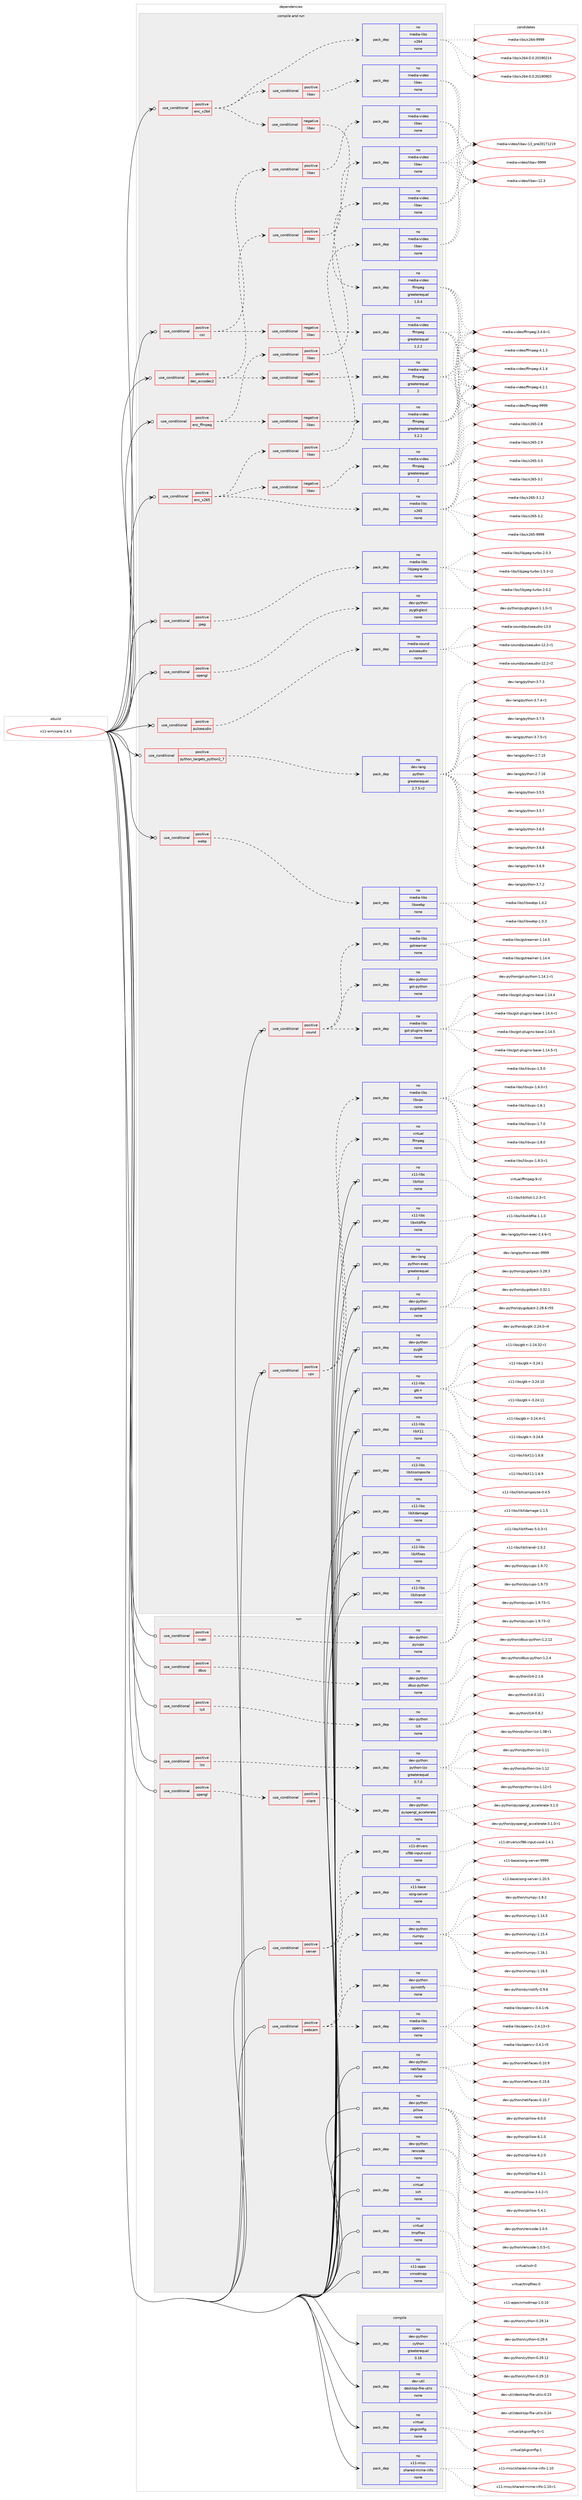 digraph prolog {

# *************
# Graph options
# *************

newrank=true;
concentrate=true;
compound=true;
graph [rankdir=LR,fontname=Helvetica,fontsize=10,ranksep=1.5];#, ranksep=2.5, nodesep=0.2];
edge  [arrowhead=vee];
node  [fontname=Helvetica,fontsize=10];

# **********
# The ebuild
# **********

subgraph cluster_leftcol {
color=gray;
rank=same;
label=<<i>ebuild</i>>;
id [label="x11-wm/xpra-2.4.3", color=red, width=4, href="../x11-wm/xpra-2.4.3.svg"];
}

# ****************
# The dependencies
# ****************

subgraph cluster_midcol {
color=gray;
label=<<i>dependencies</i>>;
subgraph cluster_compile {
fillcolor="#eeeeee";
style=filled;
label=<<i>compile</i>>;
subgraph pack690038 {
dependency927819 [label=<<TABLE BORDER="0" CELLBORDER="1" CELLSPACING="0" CELLPADDING="4" WIDTH="220"><TR><TD ROWSPAN="6" CELLPADDING="30">pack_dep</TD></TR><TR><TD WIDTH="110">no</TD></TR><TR><TD>dev-python</TD></TR><TR><TD>cython</TD></TR><TR><TD>greaterequal</TD></TR><TR><TD>0.16</TD></TR></TABLE>>, shape=none, color=blue];
}
id:e -> dependency927819:w [weight=20,style="solid",arrowhead="vee"];
subgraph pack690039 {
dependency927820 [label=<<TABLE BORDER="0" CELLBORDER="1" CELLSPACING="0" CELLPADDING="4" WIDTH="220"><TR><TD ROWSPAN="6" CELLPADDING="30">pack_dep</TD></TR><TR><TD WIDTH="110">no</TD></TR><TR><TD>dev-util</TD></TR><TR><TD>desktop-file-utils</TD></TR><TR><TD>none</TD></TR><TR><TD></TD></TR></TABLE>>, shape=none, color=blue];
}
id:e -> dependency927820:w [weight=20,style="solid",arrowhead="vee"];
subgraph pack690040 {
dependency927821 [label=<<TABLE BORDER="0" CELLBORDER="1" CELLSPACING="0" CELLPADDING="4" WIDTH="220"><TR><TD ROWSPAN="6" CELLPADDING="30">pack_dep</TD></TR><TR><TD WIDTH="110">no</TD></TR><TR><TD>virtual</TD></TR><TR><TD>pkgconfig</TD></TR><TR><TD>none</TD></TR><TR><TD></TD></TR></TABLE>>, shape=none, color=blue];
}
id:e -> dependency927821:w [weight=20,style="solid",arrowhead="vee"];
subgraph pack690041 {
dependency927822 [label=<<TABLE BORDER="0" CELLBORDER="1" CELLSPACING="0" CELLPADDING="4" WIDTH="220"><TR><TD ROWSPAN="6" CELLPADDING="30">pack_dep</TD></TR><TR><TD WIDTH="110">no</TD></TR><TR><TD>x11-misc</TD></TR><TR><TD>shared-mime-info</TD></TR><TR><TD>none</TD></TR><TR><TD></TD></TR></TABLE>>, shape=none, color=blue];
}
id:e -> dependency927822:w [weight=20,style="solid",arrowhead="vee"];
}
subgraph cluster_compileandrun {
fillcolor="#eeeeee";
style=filled;
label=<<i>compile and run</i>>;
subgraph cond220905 {
dependency927823 [label=<<TABLE BORDER="0" CELLBORDER="1" CELLSPACING="0" CELLPADDING="4"><TR><TD ROWSPAN="3" CELLPADDING="10">use_conditional</TD></TR><TR><TD>positive</TD></TR><TR><TD>csc</TD></TR></TABLE>>, shape=none, color=red];
subgraph cond220906 {
dependency927824 [label=<<TABLE BORDER="0" CELLBORDER="1" CELLSPACING="0" CELLPADDING="4"><TR><TD ROWSPAN="3" CELLPADDING="10">use_conditional</TD></TR><TR><TD>negative</TD></TR><TR><TD>libav</TD></TR></TABLE>>, shape=none, color=red];
subgraph pack690042 {
dependency927825 [label=<<TABLE BORDER="0" CELLBORDER="1" CELLSPACING="0" CELLPADDING="4" WIDTH="220"><TR><TD ROWSPAN="6" CELLPADDING="30">pack_dep</TD></TR><TR><TD WIDTH="110">no</TD></TR><TR><TD>media-video</TD></TR><TR><TD>ffmpeg</TD></TR><TR><TD>greaterequal</TD></TR><TR><TD>1.2.2</TD></TR></TABLE>>, shape=none, color=blue];
}
dependency927824:e -> dependency927825:w [weight=20,style="dashed",arrowhead="vee"];
}
dependency927823:e -> dependency927824:w [weight=20,style="dashed",arrowhead="vee"];
subgraph cond220907 {
dependency927826 [label=<<TABLE BORDER="0" CELLBORDER="1" CELLSPACING="0" CELLPADDING="4"><TR><TD ROWSPAN="3" CELLPADDING="10">use_conditional</TD></TR><TR><TD>positive</TD></TR><TR><TD>libav</TD></TR></TABLE>>, shape=none, color=red];
subgraph pack690043 {
dependency927827 [label=<<TABLE BORDER="0" CELLBORDER="1" CELLSPACING="0" CELLPADDING="4" WIDTH="220"><TR><TD ROWSPAN="6" CELLPADDING="30">pack_dep</TD></TR><TR><TD WIDTH="110">no</TD></TR><TR><TD>media-video</TD></TR><TR><TD>libav</TD></TR><TR><TD>none</TD></TR><TR><TD></TD></TR></TABLE>>, shape=none, color=blue];
}
dependency927826:e -> dependency927827:w [weight=20,style="dashed",arrowhead="vee"];
}
dependency927823:e -> dependency927826:w [weight=20,style="dashed",arrowhead="vee"];
}
id:e -> dependency927823:w [weight=20,style="solid",arrowhead="odotvee"];
subgraph cond220908 {
dependency927828 [label=<<TABLE BORDER="0" CELLBORDER="1" CELLSPACING="0" CELLPADDING="4"><TR><TD ROWSPAN="3" CELLPADDING="10">use_conditional</TD></TR><TR><TD>positive</TD></TR><TR><TD>dec_avcodec2</TD></TR></TABLE>>, shape=none, color=red];
subgraph cond220909 {
dependency927829 [label=<<TABLE BORDER="0" CELLBORDER="1" CELLSPACING="0" CELLPADDING="4"><TR><TD ROWSPAN="3" CELLPADDING="10">use_conditional</TD></TR><TR><TD>negative</TD></TR><TR><TD>libav</TD></TR></TABLE>>, shape=none, color=red];
subgraph pack690044 {
dependency927830 [label=<<TABLE BORDER="0" CELLBORDER="1" CELLSPACING="0" CELLPADDING="4" WIDTH="220"><TR><TD ROWSPAN="6" CELLPADDING="30">pack_dep</TD></TR><TR><TD WIDTH="110">no</TD></TR><TR><TD>media-video</TD></TR><TR><TD>ffmpeg</TD></TR><TR><TD>greaterequal</TD></TR><TR><TD>2</TD></TR></TABLE>>, shape=none, color=blue];
}
dependency927829:e -> dependency927830:w [weight=20,style="dashed",arrowhead="vee"];
}
dependency927828:e -> dependency927829:w [weight=20,style="dashed",arrowhead="vee"];
subgraph cond220910 {
dependency927831 [label=<<TABLE BORDER="0" CELLBORDER="1" CELLSPACING="0" CELLPADDING="4"><TR><TD ROWSPAN="3" CELLPADDING="10">use_conditional</TD></TR><TR><TD>positive</TD></TR><TR><TD>libav</TD></TR></TABLE>>, shape=none, color=red];
subgraph pack690045 {
dependency927832 [label=<<TABLE BORDER="0" CELLBORDER="1" CELLSPACING="0" CELLPADDING="4" WIDTH="220"><TR><TD ROWSPAN="6" CELLPADDING="30">pack_dep</TD></TR><TR><TD WIDTH="110">no</TD></TR><TR><TD>media-video</TD></TR><TR><TD>libav</TD></TR><TR><TD>none</TD></TR><TR><TD></TD></TR></TABLE>>, shape=none, color=blue];
}
dependency927831:e -> dependency927832:w [weight=20,style="dashed",arrowhead="vee"];
}
dependency927828:e -> dependency927831:w [weight=20,style="dashed",arrowhead="vee"];
}
id:e -> dependency927828:w [weight=20,style="solid",arrowhead="odotvee"];
subgraph cond220911 {
dependency927833 [label=<<TABLE BORDER="0" CELLBORDER="1" CELLSPACING="0" CELLPADDING="4"><TR><TD ROWSPAN="3" CELLPADDING="10">use_conditional</TD></TR><TR><TD>positive</TD></TR><TR><TD>enc_ffmpeg</TD></TR></TABLE>>, shape=none, color=red];
subgraph cond220912 {
dependency927834 [label=<<TABLE BORDER="0" CELLBORDER="1" CELLSPACING="0" CELLPADDING="4"><TR><TD ROWSPAN="3" CELLPADDING="10">use_conditional</TD></TR><TR><TD>negative</TD></TR><TR><TD>libav</TD></TR></TABLE>>, shape=none, color=red];
subgraph pack690046 {
dependency927835 [label=<<TABLE BORDER="0" CELLBORDER="1" CELLSPACING="0" CELLPADDING="4" WIDTH="220"><TR><TD ROWSPAN="6" CELLPADDING="30">pack_dep</TD></TR><TR><TD WIDTH="110">no</TD></TR><TR><TD>media-video</TD></TR><TR><TD>ffmpeg</TD></TR><TR><TD>greaterequal</TD></TR><TR><TD>3.2.2</TD></TR></TABLE>>, shape=none, color=blue];
}
dependency927834:e -> dependency927835:w [weight=20,style="dashed",arrowhead="vee"];
}
dependency927833:e -> dependency927834:w [weight=20,style="dashed",arrowhead="vee"];
subgraph cond220913 {
dependency927836 [label=<<TABLE BORDER="0" CELLBORDER="1" CELLSPACING="0" CELLPADDING="4"><TR><TD ROWSPAN="3" CELLPADDING="10">use_conditional</TD></TR><TR><TD>positive</TD></TR><TR><TD>libav</TD></TR></TABLE>>, shape=none, color=red];
subgraph pack690047 {
dependency927837 [label=<<TABLE BORDER="0" CELLBORDER="1" CELLSPACING="0" CELLPADDING="4" WIDTH="220"><TR><TD ROWSPAN="6" CELLPADDING="30">pack_dep</TD></TR><TR><TD WIDTH="110">no</TD></TR><TR><TD>media-video</TD></TR><TR><TD>libav</TD></TR><TR><TD>none</TD></TR><TR><TD></TD></TR></TABLE>>, shape=none, color=blue];
}
dependency927836:e -> dependency927837:w [weight=20,style="dashed",arrowhead="vee"];
}
dependency927833:e -> dependency927836:w [weight=20,style="dashed",arrowhead="vee"];
}
id:e -> dependency927833:w [weight=20,style="solid",arrowhead="odotvee"];
subgraph cond220914 {
dependency927838 [label=<<TABLE BORDER="0" CELLBORDER="1" CELLSPACING="0" CELLPADDING="4"><TR><TD ROWSPAN="3" CELLPADDING="10">use_conditional</TD></TR><TR><TD>positive</TD></TR><TR><TD>enc_x264</TD></TR></TABLE>>, shape=none, color=red];
subgraph pack690048 {
dependency927839 [label=<<TABLE BORDER="0" CELLBORDER="1" CELLSPACING="0" CELLPADDING="4" WIDTH="220"><TR><TD ROWSPAN="6" CELLPADDING="30">pack_dep</TD></TR><TR><TD WIDTH="110">no</TD></TR><TR><TD>media-libs</TD></TR><TR><TD>x264</TD></TR><TR><TD>none</TD></TR><TR><TD></TD></TR></TABLE>>, shape=none, color=blue];
}
dependency927838:e -> dependency927839:w [weight=20,style="dashed",arrowhead="vee"];
subgraph cond220915 {
dependency927840 [label=<<TABLE BORDER="0" CELLBORDER="1" CELLSPACING="0" CELLPADDING="4"><TR><TD ROWSPAN="3" CELLPADDING="10">use_conditional</TD></TR><TR><TD>negative</TD></TR><TR><TD>libav</TD></TR></TABLE>>, shape=none, color=red];
subgraph pack690049 {
dependency927841 [label=<<TABLE BORDER="0" CELLBORDER="1" CELLSPACING="0" CELLPADDING="4" WIDTH="220"><TR><TD ROWSPAN="6" CELLPADDING="30">pack_dep</TD></TR><TR><TD WIDTH="110">no</TD></TR><TR><TD>media-video</TD></TR><TR><TD>ffmpeg</TD></TR><TR><TD>greaterequal</TD></TR><TR><TD>1.0.4</TD></TR></TABLE>>, shape=none, color=blue];
}
dependency927840:e -> dependency927841:w [weight=20,style="dashed",arrowhead="vee"];
}
dependency927838:e -> dependency927840:w [weight=20,style="dashed",arrowhead="vee"];
subgraph cond220916 {
dependency927842 [label=<<TABLE BORDER="0" CELLBORDER="1" CELLSPACING="0" CELLPADDING="4"><TR><TD ROWSPAN="3" CELLPADDING="10">use_conditional</TD></TR><TR><TD>positive</TD></TR><TR><TD>libav</TD></TR></TABLE>>, shape=none, color=red];
subgraph pack690050 {
dependency927843 [label=<<TABLE BORDER="0" CELLBORDER="1" CELLSPACING="0" CELLPADDING="4" WIDTH="220"><TR><TD ROWSPAN="6" CELLPADDING="30">pack_dep</TD></TR><TR><TD WIDTH="110">no</TD></TR><TR><TD>media-video</TD></TR><TR><TD>libav</TD></TR><TR><TD>none</TD></TR><TR><TD></TD></TR></TABLE>>, shape=none, color=blue];
}
dependency927842:e -> dependency927843:w [weight=20,style="dashed",arrowhead="vee"];
}
dependency927838:e -> dependency927842:w [weight=20,style="dashed",arrowhead="vee"];
}
id:e -> dependency927838:w [weight=20,style="solid",arrowhead="odotvee"];
subgraph cond220917 {
dependency927844 [label=<<TABLE BORDER="0" CELLBORDER="1" CELLSPACING="0" CELLPADDING="4"><TR><TD ROWSPAN="3" CELLPADDING="10">use_conditional</TD></TR><TR><TD>positive</TD></TR><TR><TD>enc_x265</TD></TR></TABLE>>, shape=none, color=red];
subgraph pack690051 {
dependency927845 [label=<<TABLE BORDER="0" CELLBORDER="1" CELLSPACING="0" CELLPADDING="4" WIDTH="220"><TR><TD ROWSPAN="6" CELLPADDING="30">pack_dep</TD></TR><TR><TD WIDTH="110">no</TD></TR><TR><TD>media-libs</TD></TR><TR><TD>x265</TD></TR><TR><TD>none</TD></TR><TR><TD></TD></TR></TABLE>>, shape=none, color=blue];
}
dependency927844:e -> dependency927845:w [weight=20,style="dashed",arrowhead="vee"];
subgraph cond220918 {
dependency927846 [label=<<TABLE BORDER="0" CELLBORDER="1" CELLSPACING="0" CELLPADDING="4"><TR><TD ROWSPAN="3" CELLPADDING="10">use_conditional</TD></TR><TR><TD>negative</TD></TR><TR><TD>libav</TD></TR></TABLE>>, shape=none, color=red];
subgraph pack690052 {
dependency927847 [label=<<TABLE BORDER="0" CELLBORDER="1" CELLSPACING="0" CELLPADDING="4" WIDTH="220"><TR><TD ROWSPAN="6" CELLPADDING="30">pack_dep</TD></TR><TR><TD WIDTH="110">no</TD></TR><TR><TD>media-video</TD></TR><TR><TD>ffmpeg</TD></TR><TR><TD>greaterequal</TD></TR><TR><TD>2</TD></TR></TABLE>>, shape=none, color=blue];
}
dependency927846:e -> dependency927847:w [weight=20,style="dashed",arrowhead="vee"];
}
dependency927844:e -> dependency927846:w [weight=20,style="dashed",arrowhead="vee"];
subgraph cond220919 {
dependency927848 [label=<<TABLE BORDER="0" CELLBORDER="1" CELLSPACING="0" CELLPADDING="4"><TR><TD ROWSPAN="3" CELLPADDING="10">use_conditional</TD></TR><TR><TD>positive</TD></TR><TR><TD>libav</TD></TR></TABLE>>, shape=none, color=red];
subgraph pack690053 {
dependency927849 [label=<<TABLE BORDER="0" CELLBORDER="1" CELLSPACING="0" CELLPADDING="4" WIDTH="220"><TR><TD ROWSPAN="6" CELLPADDING="30">pack_dep</TD></TR><TR><TD WIDTH="110">no</TD></TR><TR><TD>media-video</TD></TR><TR><TD>libav</TD></TR><TR><TD>none</TD></TR><TR><TD></TD></TR></TABLE>>, shape=none, color=blue];
}
dependency927848:e -> dependency927849:w [weight=20,style="dashed",arrowhead="vee"];
}
dependency927844:e -> dependency927848:w [weight=20,style="dashed",arrowhead="vee"];
}
id:e -> dependency927844:w [weight=20,style="solid",arrowhead="odotvee"];
subgraph cond220920 {
dependency927850 [label=<<TABLE BORDER="0" CELLBORDER="1" CELLSPACING="0" CELLPADDING="4"><TR><TD ROWSPAN="3" CELLPADDING="10">use_conditional</TD></TR><TR><TD>positive</TD></TR><TR><TD>jpeg</TD></TR></TABLE>>, shape=none, color=red];
subgraph pack690054 {
dependency927851 [label=<<TABLE BORDER="0" CELLBORDER="1" CELLSPACING="0" CELLPADDING="4" WIDTH="220"><TR><TD ROWSPAN="6" CELLPADDING="30">pack_dep</TD></TR><TR><TD WIDTH="110">no</TD></TR><TR><TD>media-libs</TD></TR><TR><TD>libjpeg-turbo</TD></TR><TR><TD>none</TD></TR><TR><TD></TD></TR></TABLE>>, shape=none, color=blue];
}
dependency927850:e -> dependency927851:w [weight=20,style="dashed",arrowhead="vee"];
}
id:e -> dependency927850:w [weight=20,style="solid",arrowhead="odotvee"];
subgraph cond220921 {
dependency927852 [label=<<TABLE BORDER="0" CELLBORDER="1" CELLSPACING="0" CELLPADDING="4"><TR><TD ROWSPAN="3" CELLPADDING="10">use_conditional</TD></TR><TR><TD>positive</TD></TR><TR><TD>opengl</TD></TR></TABLE>>, shape=none, color=red];
subgraph pack690055 {
dependency927853 [label=<<TABLE BORDER="0" CELLBORDER="1" CELLSPACING="0" CELLPADDING="4" WIDTH="220"><TR><TD ROWSPAN="6" CELLPADDING="30">pack_dep</TD></TR><TR><TD WIDTH="110">no</TD></TR><TR><TD>dev-python</TD></TR><TR><TD>pygtkglext</TD></TR><TR><TD>none</TD></TR><TR><TD></TD></TR></TABLE>>, shape=none, color=blue];
}
dependency927852:e -> dependency927853:w [weight=20,style="dashed",arrowhead="vee"];
}
id:e -> dependency927852:w [weight=20,style="solid",arrowhead="odotvee"];
subgraph cond220922 {
dependency927854 [label=<<TABLE BORDER="0" CELLBORDER="1" CELLSPACING="0" CELLPADDING="4"><TR><TD ROWSPAN="3" CELLPADDING="10">use_conditional</TD></TR><TR><TD>positive</TD></TR><TR><TD>pulseaudio</TD></TR></TABLE>>, shape=none, color=red];
subgraph pack690056 {
dependency927855 [label=<<TABLE BORDER="0" CELLBORDER="1" CELLSPACING="0" CELLPADDING="4" WIDTH="220"><TR><TD ROWSPAN="6" CELLPADDING="30">pack_dep</TD></TR><TR><TD WIDTH="110">no</TD></TR><TR><TD>media-sound</TD></TR><TR><TD>pulseaudio</TD></TR><TR><TD>none</TD></TR><TR><TD></TD></TR></TABLE>>, shape=none, color=blue];
}
dependency927854:e -> dependency927855:w [weight=20,style="dashed",arrowhead="vee"];
}
id:e -> dependency927854:w [weight=20,style="solid",arrowhead="odotvee"];
subgraph cond220923 {
dependency927856 [label=<<TABLE BORDER="0" CELLBORDER="1" CELLSPACING="0" CELLPADDING="4"><TR><TD ROWSPAN="3" CELLPADDING="10">use_conditional</TD></TR><TR><TD>positive</TD></TR><TR><TD>python_targets_python2_7</TD></TR></TABLE>>, shape=none, color=red];
subgraph pack690057 {
dependency927857 [label=<<TABLE BORDER="0" CELLBORDER="1" CELLSPACING="0" CELLPADDING="4" WIDTH="220"><TR><TD ROWSPAN="6" CELLPADDING="30">pack_dep</TD></TR><TR><TD WIDTH="110">no</TD></TR><TR><TD>dev-lang</TD></TR><TR><TD>python</TD></TR><TR><TD>greaterequal</TD></TR><TR><TD>2.7.5-r2</TD></TR></TABLE>>, shape=none, color=blue];
}
dependency927856:e -> dependency927857:w [weight=20,style="dashed",arrowhead="vee"];
}
id:e -> dependency927856:w [weight=20,style="solid",arrowhead="odotvee"];
subgraph cond220924 {
dependency927858 [label=<<TABLE BORDER="0" CELLBORDER="1" CELLSPACING="0" CELLPADDING="4"><TR><TD ROWSPAN="3" CELLPADDING="10">use_conditional</TD></TR><TR><TD>positive</TD></TR><TR><TD>sound</TD></TR></TABLE>>, shape=none, color=red];
subgraph pack690058 {
dependency927859 [label=<<TABLE BORDER="0" CELLBORDER="1" CELLSPACING="0" CELLPADDING="4" WIDTH="220"><TR><TD ROWSPAN="6" CELLPADDING="30">pack_dep</TD></TR><TR><TD WIDTH="110">no</TD></TR><TR><TD>media-libs</TD></TR><TR><TD>gstreamer</TD></TR><TR><TD>none</TD></TR><TR><TD></TD></TR></TABLE>>, shape=none, color=blue];
}
dependency927858:e -> dependency927859:w [weight=20,style="dashed",arrowhead="vee"];
subgraph pack690059 {
dependency927860 [label=<<TABLE BORDER="0" CELLBORDER="1" CELLSPACING="0" CELLPADDING="4" WIDTH="220"><TR><TD ROWSPAN="6" CELLPADDING="30">pack_dep</TD></TR><TR><TD WIDTH="110">no</TD></TR><TR><TD>media-libs</TD></TR><TR><TD>gst-plugins-base</TD></TR><TR><TD>none</TD></TR><TR><TD></TD></TR></TABLE>>, shape=none, color=blue];
}
dependency927858:e -> dependency927860:w [weight=20,style="dashed",arrowhead="vee"];
subgraph pack690060 {
dependency927861 [label=<<TABLE BORDER="0" CELLBORDER="1" CELLSPACING="0" CELLPADDING="4" WIDTH="220"><TR><TD ROWSPAN="6" CELLPADDING="30">pack_dep</TD></TR><TR><TD WIDTH="110">no</TD></TR><TR><TD>dev-python</TD></TR><TR><TD>gst-python</TD></TR><TR><TD>none</TD></TR><TR><TD></TD></TR></TABLE>>, shape=none, color=blue];
}
dependency927858:e -> dependency927861:w [weight=20,style="dashed",arrowhead="vee"];
}
id:e -> dependency927858:w [weight=20,style="solid",arrowhead="odotvee"];
subgraph cond220925 {
dependency927862 [label=<<TABLE BORDER="0" CELLBORDER="1" CELLSPACING="0" CELLPADDING="4"><TR><TD ROWSPAN="3" CELLPADDING="10">use_conditional</TD></TR><TR><TD>positive</TD></TR><TR><TD>vpx</TD></TR></TABLE>>, shape=none, color=red];
subgraph pack690061 {
dependency927863 [label=<<TABLE BORDER="0" CELLBORDER="1" CELLSPACING="0" CELLPADDING="4" WIDTH="220"><TR><TD ROWSPAN="6" CELLPADDING="30">pack_dep</TD></TR><TR><TD WIDTH="110">no</TD></TR><TR><TD>media-libs</TD></TR><TR><TD>libvpx</TD></TR><TR><TD>none</TD></TR><TR><TD></TD></TR></TABLE>>, shape=none, color=blue];
}
dependency927862:e -> dependency927863:w [weight=20,style="dashed",arrowhead="vee"];
subgraph pack690062 {
dependency927864 [label=<<TABLE BORDER="0" CELLBORDER="1" CELLSPACING="0" CELLPADDING="4" WIDTH="220"><TR><TD ROWSPAN="6" CELLPADDING="30">pack_dep</TD></TR><TR><TD WIDTH="110">no</TD></TR><TR><TD>virtual</TD></TR><TR><TD>ffmpeg</TD></TR><TR><TD>none</TD></TR><TR><TD></TD></TR></TABLE>>, shape=none, color=blue];
}
dependency927862:e -> dependency927864:w [weight=20,style="dashed",arrowhead="vee"];
}
id:e -> dependency927862:w [weight=20,style="solid",arrowhead="odotvee"];
subgraph cond220926 {
dependency927865 [label=<<TABLE BORDER="0" CELLBORDER="1" CELLSPACING="0" CELLPADDING="4"><TR><TD ROWSPAN="3" CELLPADDING="10">use_conditional</TD></TR><TR><TD>positive</TD></TR><TR><TD>webp</TD></TR></TABLE>>, shape=none, color=red];
subgraph pack690063 {
dependency927866 [label=<<TABLE BORDER="0" CELLBORDER="1" CELLSPACING="0" CELLPADDING="4" WIDTH="220"><TR><TD ROWSPAN="6" CELLPADDING="30">pack_dep</TD></TR><TR><TD WIDTH="110">no</TD></TR><TR><TD>media-libs</TD></TR><TR><TD>libwebp</TD></TR><TR><TD>none</TD></TR><TR><TD></TD></TR></TABLE>>, shape=none, color=blue];
}
dependency927865:e -> dependency927866:w [weight=20,style="dashed",arrowhead="vee"];
}
id:e -> dependency927865:w [weight=20,style="solid",arrowhead="odotvee"];
subgraph pack690064 {
dependency927867 [label=<<TABLE BORDER="0" CELLBORDER="1" CELLSPACING="0" CELLPADDING="4" WIDTH="220"><TR><TD ROWSPAN="6" CELLPADDING="30">pack_dep</TD></TR><TR><TD WIDTH="110">no</TD></TR><TR><TD>dev-lang</TD></TR><TR><TD>python-exec</TD></TR><TR><TD>greaterequal</TD></TR><TR><TD>2</TD></TR></TABLE>>, shape=none, color=blue];
}
id:e -> dependency927867:w [weight=20,style="solid",arrowhead="odotvee"];
subgraph pack690065 {
dependency927868 [label=<<TABLE BORDER="0" CELLBORDER="1" CELLSPACING="0" CELLPADDING="4" WIDTH="220"><TR><TD ROWSPAN="6" CELLPADDING="30">pack_dep</TD></TR><TR><TD WIDTH="110">no</TD></TR><TR><TD>dev-python</TD></TR><TR><TD>pygobject</TD></TR><TR><TD>none</TD></TR><TR><TD></TD></TR></TABLE>>, shape=none, color=blue];
}
id:e -> dependency927868:w [weight=20,style="solid",arrowhead="odotvee"];
subgraph pack690066 {
dependency927869 [label=<<TABLE BORDER="0" CELLBORDER="1" CELLSPACING="0" CELLPADDING="4" WIDTH="220"><TR><TD ROWSPAN="6" CELLPADDING="30">pack_dep</TD></TR><TR><TD WIDTH="110">no</TD></TR><TR><TD>dev-python</TD></TR><TR><TD>pygtk</TD></TR><TR><TD>none</TD></TR><TR><TD></TD></TR></TABLE>>, shape=none, color=blue];
}
id:e -> dependency927869:w [weight=20,style="solid",arrowhead="odotvee"];
subgraph pack690067 {
dependency927870 [label=<<TABLE BORDER="0" CELLBORDER="1" CELLSPACING="0" CELLPADDING="4" WIDTH="220"><TR><TD ROWSPAN="6" CELLPADDING="30">pack_dep</TD></TR><TR><TD WIDTH="110">no</TD></TR><TR><TD>x11-libs</TD></TR><TR><TD>gtk+</TD></TR><TR><TD>none</TD></TR><TR><TD></TD></TR></TABLE>>, shape=none, color=blue];
}
id:e -> dependency927870:w [weight=20,style="solid",arrowhead="odotvee"];
subgraph pack690068 {
dependency927871 [label=<<TABLE BORDER="0" CELLBORDER="1" CELLSPACING="0" CELLPADDING="4" WIDTH="220"><TR><TD ROWSPAN="6" CELLPADDING="30">pack_dep</TD></TR><TR><TD WIDTH="110">no</TD></TR><TR><TD>x11-libs</TD></TR><TR><TD>libX11</TD></TR><TR><TD>none</TD></TR><TR><TD></TD></TR></TABLE>>, shape=none, color=blue];
}
id:e -> dependency927871:w [weight=20,style="solid",arrowhead="odotvee"];
subgraph pack690069 {
dependency927872 [label=<<TABLE BORDER="0" CELLBORDER="1" CELLSPACING="0" CELLPADDING="4" WIDTH="220"><TR><TD ROWSPAN="6" CELLPADDING="30">pack_dep</TD></TR><TR><TD WIDTH="110">no</TD></TR><TR><TD>x11-libs</TD></TR><TR><TD>libXcomposite</TD></TR><TR><TD>none</TD></TR><TR><TD></TD></TR></TABLE>>, shape=none, color=blue];
}
id:e -> dependency927872:w [weight=20,style="solid",arrowhead="odotvee"];
subgraph pack690070 {
dependency927873 [label=<<TABLE BORDER="0" CELLBORDER="1" CELLSPACING="0" CELLPADDING="4" WIDTH="220"><TR><TD ROWSPAN="6" CELLPADDING="30">pack_dep</TD></TR><TR><TD WIDTH="110">no</TD></TR><TR><TD>x11-libs</TD></TR><TR><TD>libXdamage</TD></TR><TR><TD>none</TD></TR><TR><TD></TD></TR></TABLE>>, shape=none, color=blue];
}
id:e -> dependency927873:w [weight=20,style="solid",arrowhead="odotvee"];
subgraph pack690071 {
dependency927874 [label=<<TABLE BORDER="0" CELLBORDER="1" CELLSPACING="0" CELLPADDING="4" WIDTH="220"><TR><TD ROWSPAN="6" CELLPADDING="30">pack_dep</TD></TR><TR><TD WIDTH="110">no</TD></TR><TR><TD>x11-libs</TD></TR><TR><TD>libXfixes</TD></TR><TR><TD>none</TD></TR><TR><TD></TD></TR></TABLE>>, shape=none, color=blue];
}
id:e -> dependency927874:w [weight=20,style="solid",arrowhead="odotvee"];
subgraph pack690072 {
dependency927875 [label=<<TABLE BORDER="0" CELLBORDER="1" CELLSPACING="0" CELLPADDING="4" WIDTH="220"><TR><TD ROWSPAN="6" CELLPADDING="30">pack_dep</TD></TR><TR><TD WIDTH="110">no</TD></TR><TR><TD>x11-libs</TD></TR><TR><TD>libXrandr</TD></TR><TR><TD>none</TD></TR><TR><TD></TD></TR></TABLE>>, shape=none, color=blue];
}
id:e -> dependency927875:w [weight=20,style="solid",arrowhead="odotvee"];
subgraph pack690073 {
dependency927876 [label=<<TABLE BORDER="0" CELLBORDER="1" CELLSPACING="0" CELLPADDING="4" WIDTH="220"><TR><TD ROWSPAN="6" CELLPADDING="30">pack_dep</TD></TR><TR><TD WIDTH="110">no</TD></TR><TR><TD>x11-libs</TD></TR><TR><TD>libXtst</TD></TR><TR><TD>none</TD></TR><TR><TD></TD></TR></TABLE>>, shape=none, color=blue];
}
id:e -> dependency927876:w [weight=20,style="solid",arrowhead="odotvee"];
subgraph pack690074 {
dependency927877 [label=<<TABLE BORDER="0" CELLBORDER="1" CELLSPACING="0" CELLPADDING="4" WIDTH="220"><TR><TD ROWSPAN="6" CELLPADDING="30">pack_dep</TD></TR><TR><TD WIDTH="110">no</TD></TR><TR><TD>x11-libs</TD></TR><TR><TD>libxkbfile</TD></TR><TR><TD>none</TD></TR><TR><TD></TD></TR></TABLE>>, shape=none, color=blue];
}
id:e -> dependency927877:w [weight=20,style="solid",arrowhead="odotvee"];
}
subgraph cluster_run {
fillcolor="#eeeeee";
style=filled;
label=<<i>run</i>>;
subgraph cond220927 {
dependency927878 [label=<<TABLE BORDER="0" CELLBORDER="1" CELLSPACING="0" CELLPADDING="4"><TR><TD ROWSPAN="3" CELLPADDING="10">use_conditional</TD></TR><TR><TD>positive</TD></TR><TR><TD>cups</TD></TR></TABLE>>, shape=none, color=red];
subgraph pack690075 {
dependency927879 [label=<<TABLE BORDER="0" CELLBORDER="1" CELLSPACING="0" CELLPADDING="4" WIDTH="220"><TR><TD ROWSPAN="6" CELLPADDING="30">pack_dep</TD></TR><TR><TD WIDTH="110">no</TD></TR><TR><TD>dev-python</TD></TR><TR><TD>pycups</TD></TR><TR><TD>none</TD></TR><TR><TD></TD></TR></TABLE>>, shape=none, color=blue];
}
dependency927878:e -> dependency927879:w [weight=20,style="dashed",arrowhead="vee"];
}
id:e -> dependency927878:w [weight=20,style="solid",arrowhead="odot"];
subgraph cond220928 {
dependency927880 [label=<<TABLE BORDER="0" CELLBORDER="1" CELLSPACING="0" CELLPADDING="4"><TR><TD ROWSPAN="3" CELLPADDING="10">use_conditional</TD></TR><TR><TD>positive</TD></TR><TR><TD>dbus</TD></TR></TABLE>>, shape=none, color=red];
subgraph pack690076 {
dependency927881 [label=<<TABLE BORDER="0" CELLBORDER="1" CELLSPACING="0" CELLPADDING="4" WIDTH="220"><TR><TD ROWSPAN="6" CELLPADDING="30">pack_dep</TD></TR><TR><TD WIDTH="110">no</TD></TR><TR><TD>dev-python</TD></TR><TR><TD>dbus-python</TD></TR><TR><TD>none</TD></TR><TR><TD></TD></TR></TABLE>>, shape=none, color=blue];
}
dependency927880:e -> dependency927881:w [weight=20,style="dashed",arrowhead="vee"];
}
id:e -> dependency927880:w [weight=20,style="solid",arrowhead="odot"];
subgraph cond220929 {
dependency927882 [label=<<TABLE BORDER="0" CELLBORDER="1" CELLSPACING="0" CELLPADDING="4"><TR><TD ROWSPAN="3" CELLPADDING="10">use_conditional</TD></TR><TR><TD>positive</TD></TR><TR><TD>lz4</TD></TR></TABLE>>, shape=none, color=red];
subgraph pack690077 {
dependency927883 [label=<<TABLE BORDER="0" CELLBORDER="1" CELLSPACING="0" CELLPADDING="4" WIDTH="220"><TR><TD ROWSPAN="6" CELLPADDING="30">pack_dep</TD></TR><TR><TD WIDTH="110">no</TD></TR><TR><TD>dev-python</TD></TR><TR><TD>lz4</TD></TR><TR><TD>none</TD></TR><TR><TD></TD></TR></TABLE>>, shape=none, color=blue];
}
dependency927882:e -> dependency927883:w [weight=20,style="dashed",arrowhead="vee"];
}
id:e -> dependency927882:w [weight=20,style="solid",arrowhead="odot"];
subgraph cond220930 {
dependency927884 [label=<<TABLE BORDER="0" CELLBORDER="1" CELLSPACING="0" CELLPADDING="4"><TR><TD ROWSPAN="3" CELLPADDING="10">use_conditional</TD></TR><TR><TD>positive</TD></TR><TR><TD>lzo</TD></TR></TABLE>>, shape=none, color=red];
subgraph pack690078 {
dependency927885 [label=<<TABLE BORDER="0" CELLBORDER="1" CELLSPACING="0" CELLPADDING="4" WIDTH="220"><TR><TD ROWSPAN="6" CELLPADDING="30">pack_dep</TD></TR><TR><TD WIDTH="110">no</TD></TR><TR><TD>dev-python</TD></TR><TR><TD>python-lzo</TD></TR><TR><TD>greaterequal</TD></TR><TR><TD>0.7.0</TD></TR></TABLE>>, shape=none, color=blue];
}
dependency927884:e -> dependency927885:w [weight=20,style="dashed",arrowhead="vee"];
}
id:e -> dependency927884:w [weight=20,style="solid",arrowhead="odot"];
subgraph cond220931 {
dependency927886 [label=<<TABLE BORDER="0" CELLBORDER="1" CELLSPACING="0" CELLPADDING="4"><TR><TD ROWSPAN="3" CELLPADDING="10">use_conditional</TD></TR><TR><TD>positive</TD></TR><TR><TD>opengl</TD></TR></TABLE>>, shape=none, color=red];
subgraph cond220932 {
dependency927887 [label=<<TABLE BORDER="0" CELLBORDER="1" CELLSPACING="0" CELLPADDING="4"><TR><TD ROWSPAN="3" CELLPADDING="10">use_conditional</TD></TR><TR><TD>positive</TD></TR><TR><TD>client</TD></TR></TABLE>>, shape=none, color=red];
subgraph pack690079 {
dependency927888 [label=<<TABLE BORDER="0" CELLBORDER="1" CELLSPACING="0" CELLPADDING="4" WIDTH="220"><TR><TD ROWSPAN="6" CELLPADDING="30">pack_dep</TD></TR><TR><TD WIDTH="110">no</TD></TR><TR><TD>dev-python</TD></TR><TR><TD>pyopengl_accelerate</TD></TR><TR><TD>none</TD></TR><TR><TD></TD></TR></TABLE>>, shape=none, color=blue];
}
dependency927887:e -> dependency927888:w [weight=20,style="dashed",arrowhead="vee"];
}
dependency927886:e -> dependency927887:w [weight=20,style="dashed",arrowhead="vee"];
}
id:e -> dependency927886:w [weight=20,style="solid",arrowhead="odot"];
subgraph cond220933 {
dependency927889 [label=<<TABLE BORDER="0" CELLBORDER="1" CELLSPACING="0" CELLPADDING="4"><TR><TD ROWSPAN="3" CELLPADDING="10">use_conditional</TD></TR><TR><TD>positive</TD></TR><TR><TD>server</TD></TR></TABLE>>, shape=none, color=red];
subgraph pack690080 {
dependency927890 [label=<<TABLE BORDER="0" CELLBORDER="1" CELLSPACING="0" CELLPADDING="4" WIDTH="220"><TR><TD ROWSPAN="6" CELLPADDING="30">pack_dep</TD></TR><TR><TD WIDTH="110">no</TD></TR><TR><TD>x11-base</TD></TR><TR><TD>xorg-server</TD></TR><TR><TD>none</TD></TR><TR><TD></TD></TR></TABLE>>, shape=none, color=blue];
}
dependency927889:e -> dependency927890:w [weight=20,style="dashed",arrowhead="vee"];
subgraph pack690081 {
dependency927891 [label=<<TABLE BORDER="0" CELLBORDER="1" CELLSPACING="0" CELLPADDING="4" WIDTH="220"><TR><TD ROWSPAN="6" CELLPADDING="30">pack_dep</TD></TR><TR><TD WIDTH="110">no</TD></TR><TR><TD>x11-drivers</TD></TR><TR><TD>xf86-input-void</TD></TR><TR><TD>none</TD></TR><TR><TD></TD></TR></TABLE>>, shape=none, color=blue];
}
dependency927889:e -> dependency927891:w [weight=20,style="dashed",arrowhead="vee"];
}
id:e -> dependency927889:w [weight=20,style="solid",arrowhead="odot"];
subgraph cond220934 {
dependency927892 [label=<<TABLE BORDER="0" CELLBORDER="1" CELLSPACING="0" CELLPADDING="4"><TR><TD ROWSPAN="3" CELLPADDING="10">use_conditional</TD></TR><TR><TD>positive</TD></TR><TR><TD>webcam</TD></TR></TABLE>>, shape=none, color=red];
subgraph pack690082 {
dependency927893 [label=<<TABLE BORDER="0" CELLBORDER="1" CELLSPACING="0" CELLPADDING="4" WIDTH="220"><TR><TD ROWSPAN="6" CELLPADDING="30">pack_dep</TD></TR><TR><TD WIDTH="110">no</TD></TR><TR><TD>dev-python</TD></TR><TR><TD>numpy</TD></TR><TR><TD>none</TD></TR><TR><TD></TD></TR></TABLE>>, shape=none, color=blue];
}
dependency927892:e -> dependency927893:w [weight=20,style="dashed",arrowhead="vee"];
subgraph pack690083 {
dependency927894 [label=<<TABLE BORDER="0" CELLBORDER="1" CELLSPACING="0" CELLPADDING="4" WIDTH="220"><TR><TD ROWSPAN="6" CELLPADDING="30">pack_dep</TD></TR><TR><TD WIDTH="110">no</TD></TR><TR><TD>media-libs</TD></TR><TR><TD>opencv</TD></TR><TR><TD>none</TD></TR><TR><TD></TD></TR></TABLE>>, shape=none, color=blue];
}
dependency927892:e -> dependency927894:w [weight=20,style="dashed",arrowhead="vee"];
subgraph pack690084 {
dependency927895 [label=<<TABLE BORDER="0" CELLBORDER="1" CELLSPACING="0" CELLPADDING="4" WIDTH="220"><TR><TD ROWSPAN="6" CELLPADDING="30">pack_dep</TD></TR><TR><TD WIDTH="110">no</TD></TR><TR><TD>dev-python</TD></TR><TR><TD>pyinotify</TD></TR><TR><TD>none</TD></TR><TR><TD></TD></TR></TABLE>>, shape=none, color=blue];
}
dependency927892:e -> dependency927895:w [weight=20,style="dashed",arrowhead="vee"];
}
id:e -> dependency927892:w [weight=20,style="solid",arrowhead="odot"];
subgraph pack690085 {
dependency927896 [label=<<TABLE BORDER="0" CELLBORDER="1" CELLSPACING="0" CELLPADDING="4" WIDTH="220"><TR><TD ROWSPAN="6" CELLPADDING="30">pack_dep</TD></TR><TR><TD WIDTH="110">no</TD></TR><TR><TD>dev-python</TD></TR><TR><TD>netifaces</TD></TR><TR><TD>none</TD></TR><TR><TD></TD></TR></TABLE>>, shape=none, color=blue];
}
id:e -> dependency927896:w [weight=20,style="solid",arrowhead="odot"];
subgraph pack690086 {
dependency927897 [label=<<TABLE BORDER="0" CELLBORDER="1" CELLSPACING="0" CELLPADDING="4" WIDTH="220"><TR><TD ROWSPAN="6" CELLPADDING="30">pack_dep</TD></TR><TR><TD WIDTH="110">no</TD></TR><TR><TD>dev-python</TD></TR><TR><TD>pillow</TD></TR><TR><TD>none</TD></TR><TR><TD></TD></TR></TABLE>>, shape=none, color=blue];
}
id:e -> dependency927897:w [weight=20,style="solid",arrowhead="odot"];
subgraph pack690087 {
dependency927898 [label=<<TABLE BORDER="0" CELLBORDER="1" CELLSPACING="0" CELLPADDING="4" WIDTH="220"><TR><TD ROWSPAN="6" CELLPADDING="30">pack_dep</TD></TR><TR><TD WIDTH="110">no</TD></TR><TR><TD>dev-python</TD></TR><TR><TD>rencode</TD></TR><TR><TD>none</TD></TR><TR><TD></TD></TR></TABLE>>, shape=none, color=blue];
}
id:e -> dependency927898:w [weight=20,style="solid",arrowhead="odot"];
subgraph pack690088 {
dependency927899 [label=<<TABLE BORDER="0" CELLBORDER="1" CELLSPACING="0" CELLPADDING="4" WIDTH="220"><TR><TD ROWSPAN="6" CELLPADDING="30">pack_dep</TD></TR><TR><TD WIDTH="110">no</TD></TR><TR><TD>virtual</TD></TR><TR><TD>ssh</TD></TR><TR><TD>none</TD></TR><TR><TD></TD></TR></TABLE>>, shape=none, color=blue];
}
id:e -> dependency927899:w [weight=20,style="solid",arrowhead="odot"];
subgraph pack690089 {
dependency927900 [label=<<TABLE BORDER="0" CELLBORDER="1" CELLSPACING="0" CELLPADDING="4" WIDTH="220"><TR><TD ROWSPAN="6" CELLPADDING="30">pack_dep</TD></TR><TR><TD WIDTH="110">no</TD></TR><TR><TD>virtual</TD></TR><TR><TD>tmpfiles</TD></TR><TR><TD>none</TD></TR><TR><TD></TD></TR></TABLE>>, shape=none, color=blue];
}
id:e -> dependency927900:w [weight=20,style="solid",arrowhead="odot"];
subgraph pack690090 {
dependency927901 [label=<<TABLE BORDER="0" CELLBORDER="1" CELLSPACING="0" CELLPADDING="4" WIDTH="220"><TR><TD ROWSPAN="6" CELLPADDING="30">pack_dep</TD></TR><TR><TD WIDTH="110">no</TD></TR><TR><TD>x11-apps</TD></TR><TR><TD>xmodmap</TD></TR><TR><TD>none</TD></TR><TR><TD></TD></TR></TABLE>>, shape=none, color=blue];
}
id:e -> dependency927901:w [weight=20,style="solid",arrowhead="odot"];
}
}

# **************
# The candidates
# **************

subgraph cluster_choices {
rank=same;
color=gray;
label=<<i>candidates</i>>;

subgraph choice690038 {
color=black;
nodesep=1;
choice1001011184511212111610411111047991211161041111104548465057464950 [label="dev-python/cython-0.29.12", color=red, width=4,href="../dev-python/cython-0.29.12.svg"];
choice1001011184511212111610411111047991211161041111104548465057464951 [label="dev-python/cython-0.29.13", color=red, width=4,href="../dev-python/cython-0.29.13.svg"];
choice1001011184511212111610411111047991211161041111104548465057464952 [label="dev-python/cython-0.29.14", color=red, width=4,href="../dev-python/cython-0.29.14.svg"];
choice10010111845112121116104111110479912111610411111045484650574652 [label="dev-python/cython-0.29.4", color=red, width=4,href="../dev-python/cython-0.29.4.svg"];
dependency927819:e -> choice1001011184511212111610411111047991211161041111104548465057464950:w [style=dotted,weight="100"];
dependency927819:e -> choice1001011184511212111610411111047991211161041111104548465057464951:w [style=dotted,weight="100"];
dependency927819:e -> choice1001011184511212111610411111047991211161041111104548465057464952:w [style=dotted,weight="100"];
dependency927819:e -> choice10010111845112121116104111110479912111610411111045484650574652:w [style=dotted,weight="100"];
}
subgraph choice690039 {
color=black;
nodesep=1;
choice100101118451171161051084710010111510711611111245102105108101451171161051081154548465051 [label="dev-util/desktop-file-utils-0.23", color=red, width=4,href="../dev-util/desktop-file-utils-0.23.svg"];
choice100101118451171161051084710010111510711611111245102105108101451171161051081154548465052 [label="dev-util/desktop-file-utils-0.24", color=red, width=4,href="../dev-util/desktop-file-utils-0.24.svg"];
dependency927820:e -> choice100101118451171161051084710010111510711611111245102105108101451171161051081154548465051:w [style=dotted,weight="100"];
dependency927820:e -> choice100101118451171161051084710010111510711611111245102105108101451171161051081154548465052:w [style=dotted,weight="100"];
}
subgraph choice690040 {
color=black;
nodesep=1;
choice11810511411611797108471121071039911111010210510345484511449 [label="virtual/pkgconfig-0-r1", color=red, width=4,href="../virtual/pkgconfig-0-r1.svg"];
choice1181051141161179710847112107103991111101021051034549 [label="virtual/pkgconfig-1", color=red, width=4,href="../virtual/pkgconfig-1.svg"];
dependency927821:e -> choice11810511411611797108471121071039911111010210510345484511449:w [style=dotted,weight="100"];
dependency927821:e -> choice1181051141161179710847112107103991111101021051034549:w [style=dotted,weight="100"];
}
subgraph choice690041 {
color=black;
nodesep=1;
choice12049494510910511599471151049711410110045109105109101451051101021114549464948 [label="x11-misc/shared-mime-info-1.10", color=red, width=4,href="../x11-misc/shared-mime-info-1.10.svg"];
choice120494945109105115994711510497114101100451091051091014510511010211145494649484511449 [label="x11-misc/shared-mime-info-1.10-r1", color=red, width=4,href="../x11-misc/shared-mime-info-1.10-r1.svg"];
dependency927822:e -> choice12049494510910511599471151049711410110045109105109101451051101021114549464948:w [style=dotted,weight="100"];
dependency927822:e -> choice120494945109105115994711510497114101100451091051091014510511010211145494649484511449:w [style=dotted,weight="100"];
}
subgraph choice690042 {
color=black;
nodesep=1;
choice1091011001059745118105100101111471021021091121011034551465246544511449 [label="media-video/ffmpeg-3.4.6-r1", color=red, width=4,href="../media-video/ffmpeg-3.4.6-r1.svg"];
choice109101100105974511810510010111147102102109112101103455246494651 [label="media-video/ffmpeg-4.1.3", color=red, width=4,href="../media-video/ffmpeg-4.1.3.svg"];
choice109101100105974511810510010111147102102109112101103455246494652 [label="media-video/ffmpeg-4.1.4", color=red, width=4,href="../media-video/ffmpeg-4.1.4.svg"];
choice109101100105974511810510010111147102102109112101103455246504649 [label="media-video/ffmpeg-4.2.1", color=red, width=4,href="../media-video/ffmpeg-4.2.1.svg"];
choice1091011001059745118105100101111471021021091121011034557575757 [label="media-video/ffmpeg-9999", color=red, width=4,href="../media-video/ffmpeg-9999.svg"];
dependency927825:e -> choice1091011001059745118105100101111471021021091121011034551465246544511449:w [style=dotted,weight="100"];
dependency927825:e -> choice109101100105974511810510010111147102102109112101103455246494651:w [style=dotted,weight="100"];
dependency927825:e -> choice109101100105974511810510010111147102102109112101103455246494652:w [style=dotted,weight="100"];
dependency927825:e -> choice109101100105974511810510010111147102102109112101103455246504649:w [style=dotted,weight="100"];
dependency927825:e -> choice1091011001059745118105100101111471021021091121011034557575757:w [style=dotted,weight="100"];
}
subgraph choice690043 {
color=black;
nodesep=1;
choice10910110010597451181051001011114710810598971184549504651 [label="media-video/libav-12.3", color=red, width=4,href="../media-video/libav-12.3.svg"];
choice1091011001059745118105100101111471081059897118454951951121141015048495549504957 [label="media-video/libav-13_pre20171219", color=red, width=4,href="../media-video/libav-13_pre20171219.svg"];
choice10910110010597451181051001011114710810598971184557575757 [label="media-video/libav-9999", color=red, width=4,href="../media-video/libav-9999.svg"];
dependency927827:e -> choice10910110010597451181051001011114710810598971184549504651:w [style=dotted,weight="100"];
dependency927827:e -> choice1091011001059745118105100101111471081059897118454951951121141015048495549504957:w [style=dotted,weight="100"];
dependency927827:e -> choice10910110010597451181051001011114710810598971184557575757:w [style=dotted,weight="100"];
}
subgraph choice690044 {
color=black;
nodesep=1;
choice1091011001059745118105100101111471021021091121011034551465246544511449 [label="media-video/ffmpeg-3.4.6-r1", color=red, width=4,href="../media-video/ffmpeg-3.4.6-r1.svg"];
choice109101100105974511810510010111147102102109112101103455246494651 [label="media-video/ffmpeg-4.1.3", color=red, width=4,href="../media-video/ffmpeg-4.1.3.svg"];
choice109101100105974511810510010111147102102109112101103455246494652 [label="media-video/ffmpeg-4.1.4", color=red, width=4,href="../media-video/ffmpeg-4.1.4.svg"];
choice109101100105974511810510010111147102102109112101103455246504649 [label="media-video/ffmpeg-4.2.1", color=red, width=4,href="../media-video/ffmpeg-4.2.1.svg"];
choice1091011001059745118105100101111471021021091121011034557575757 [label="media-video/ffmpeg-9999", color=red, width=4,href="../media-video/ffmpeg-9999.svg"];
dependency927830:e -> choice1091011001059745118105100101111471021021091121011034551465246544511449:w [style=dotted,weight="100"];
dependency927830:e -> choice109101100105974511810510010111147102102109112101103455246494651:w [style=dotted,weight="100"];
dependency927830:e -> choice109101100105974511810510010111147102102109112101103455246494652:w [style=dotted,weight="100"];
dependency927830:e -> choice109101100105974511810510010111147102102109112101103455246504649:w [style=dotted,weight="100"];
dependency927830:e -> choice1091011001059745118105100101111471021021091121011034557575757:w [style=dotted,weight="100"];
}
subgraph choice690045 {
color=black;
nodesep=1;
choice10910110010597451181051001011114710810598971184549504651 [label="media-video/libav-12.3", color=red, width=4,href="../media-video/libav-12.3.svg"];
choice1091011001059745118105100101111471081059897118454951951121141015048495549504957 [label="media-video/libav-13_pre20171219", color=red, width=4,href="../media-video/libav-13_pre20171219.svg"];
choice10910110010597451181051001011114710810598971184557575757 [label="media-video/libav-9999", color=red, width=4,href="../media-video/libav-9999.svg"];
dependency927832:e -> choice10910110010597451181051001011114710810598971184549504651:w [style=dotted,weight="100"];
dependency927832:e -> choice1091011001059745118105100101111471081059897118454951951121141015048495549504957:w [style=dotted,weight="100"];
dependency927832:e -> choice10910110010597451181051001011114710810598971184557575757:w [style=dotted,weight="100"];
}
subgraph choice690046 {
color=black;
nodesep=1;
choice1091011001059745118105100101111471021021091121011034551465246544511449 [label="media-video/ffmpeg-3.4.6-r1", color=red, width=4,href="../media-video/ffmpeg-3.4.6-r1.svg"];
choice109101100105974511810510010111147102102109112101103455246494651 [label="media-video/ffmpeg-4.1.3", color=red, width=4,href="../media-video/ffmpeg-4.1.3.svg"];
choice109101100105974511810510010111147102102109112101103455246494652 [label="media-video/ffmpeg-4.1.4", color=red, width=4,href="../media-video/ffmpeg-4.1.4.svg"];
choice109101100105974511810510010111147102102109112101103455246504649 [label="media-video/ffmpeg-4.2.1", color=red, width=4,href="../media-video/ffmpeg-4.2.1.svg"];
choice1091011001059745118105100101111471021021091121011034557575757 [label="media-video/ffmpeg-9999", color=red, width=4,href="../media-video/ffmpeg-9999.svg"];
dependency927835:e -> choice1091011001059745118105100101111471021021091121011034551465246544511449:w [style=dotted,weight="100"];
dependency927835:e -> choice109101100105974511810510010111147102102109112101103455246494651:w [style=dotted,weight="100"];
dependency927835:e -> choice109101100105974511810510010111147102102109112101103455246494652:w [style=dotted,weight="100"];
dependency927835:e -> choice109101100105974511810510010111147102102109112101103455246504649:w [style=dotted,weight="100"];
dependency927835:e -> choice1091011001059745118105100101111471021021091121011034557575757:w [style=dotted,weight="100"];
}
subgraph choice690047 {
color=black;
nodesep=1;
choice10910110010597451181051001011114710810598971184549504651 [label="media-video/libav-12.3", color=red, width=4,href="../media-video/libav-12.3.svg"];
choice1091011001059745118105100101111471081059897118454951951121141015048495549504957 [label="media-video/libav-13_pre20171219", color=red, width=4,href="../media-video/libav-13_pre20171219.svg"];
choice10910110010597451181051001011114710810598971184557575757 [label="media-video/libav-9999", color=red, width=4,href="../media-video/libav-9999.svg"];
dependency927837:e -> choice10910110010597451181051001011114710810598971184549504651:w [style=dotted,weight="100"];
dependency927837:e -> choice1091011001059745118105100101111471081059897118454951951121141015048495549504957:w [style=dotted,weight="100"];
dependency927837:e -> choice10910110010597451181051001011114710810598971184557575757:w [style=dotted,weight="100"];
}
subgraph choice690048 {
color=black;
nodesep=1;
choice1091011001059745108105981154712050545245484648465048495748504952 [label="media-libs/x264-0.0.20190214", color=red, width=4,href="../media-libs/x264-0.0.20190214.svg"];
choice1091011001059745108105981154712050545245484648465048495748574851 [label="media-libs/x264-0.0.20190903", color=red, width=4,href="../media-libs/x264-0.0.20190903.svg"];
choice109101100105974510810598115471205054524557575757 [label="media-libs/x264-9999", color=red, width=4,href="../media-libs/x264-9999.svg"];
dependency927839:e -> choice1091011001059745108105981154712050545245484648465048495748504952:w [style=dotted,weight="100"];
dependency927839:e -> choice1091011001059745108105981154712050545245484648465048495748574851:w [style=dotted,weight="100"];
dependency927839:e -> choice109101100105974510810598115471205054524557575757:w [style=dotted,weight="100"];
}
subgraph choice690049 {
color=black;
nodesep=1;
choice1091011001059745118105100101111471021021091121011034551465246544511449 [label="media-video/ffmpeg-3.4.6-r1", color=red, width=4,href="../media-video/ffmpeg-3.4.6-r1.svg"];
choice109101100105974511810510010111147102102109112101103455246494651 [label="media-video/ffmpeg-4.1.3", color=red, width=4,href="../media-video/ffmpeg-4.1.3.svg"];
choice109101100105974511810510010111147102102109112101103455246494652 [label="media-video/ffmpeg-4.1.4", color=red, width=4,href="../media-video/ffmpeg-4.1.4.svg"];
choice109101100105974511810510010111147102102109112101103455246504649 [label="media-video/ffmpeg-4.2.1", color=red, width=4,href="../media-video/ffmpeg-4.2.1.svg"];
choice1091011001059745118105100101111471021021091121011034557575757 [label="media-video/ffmpeg-9999", color=red, width=4,href="../media-video/ffmpeg-9999.svg"];
dependency927841:e -> choice1091011001059745118105100101111471021021091121011034551465246544511449:w [style=dotted,weight="100"];
dependency927841:e -> choice109101100105974511810510010111147102102109112101103455246494651:w [style=dotted,weight="100"];
dependency927841:e -> choice109101100105974511810510010111147102102109112101103455246494652:w [style=dotted,weight="100"];
dependency927841:e -> choice109101100105974511810510010111147102102109112101103455246504649:w [style=dotted,weight="100"];
dependency927841:e -> choice1091011001059745118105100101111471021021091121011034557575757:w [style=dotted,weight="100"];
}
subgraph choice690050 {
color=black;
nodesep=1;
choice10910110010597451181051001011114710810598971184549504651 [label="media-video/libav-12.3", color=red, width=4,href="../media-video/libav-12.3.svg"];
choice1091011001059745118105100101111471081059897118454951951121141015048495549504957 [label="media-video/libav-13_pre20171219", color=red, width=4,href="../media-video/libav-13_pre20171219.svg"];
choice10910110010597451181051001011114710810598971184557575757 [label="media-video/libav-9999", color=red, width=4,href="../media-video/libav-9999.svg"];
dependency927843:e -> choice10910110010597451181051001011114710810598971184549504651:w [style=dotted,weight="100"];
dependency927843:e -> choice1091011001059745118105100101111471081059897118454951951121141015048495549504957:w [style=dotted,weight="100"];
dependency927843:e -> choice10910110010597451181051001011114710810598971184557575757:w [style=dotted,weight="100"];
}
subgraph choice690051 {
color=black;
nodesep=1;
choice1091011001059745108105981154712050545345504656 [label="media-libs/x265-2.8", color=red, width=4,href="../media-libs/x265-2.8.svg"];
choice1091011001059745108105981154712050545345504657 [label="media-libs/x265-2.9", color=red, width=4,href="../media-libs/x265-2.9.svg"];
choice1091011001059745108105981154712050545345514648 [label="media-libs/x265-3.0", color=red, width=4,href="../media-libs/x265-3.0.svg"];
choice1091011001059745108105981154712050545345514649 [label="media-libs/x265-3.1", color=red, width=4,href="../media-libs/x265-3.1.svg"];
choice10910110010597451081059811547120505453455146494650 [label="media-libs/x265-3.1.2", color=red, width=4,href="../media-libs/x265-3.1.2.svg"];
choice1091011001059745108105981154712050545345514650 [label="media-libs/x265-3.2", color=red, width=4,href="../media-libs/x265-3.2.svg"];
choice109101100105974510810598115471205054534557575757 [label="media-libs/x265-9999", color=red, width=4,href="../media-libs/x265-9999.svg"];
dependency927845:e -> choice1091011001059745108105981154712050545345504656:w [style=dotted,weight="100"];
dependency927845:e -> choice1091011001059745108105981154712050545345504657:w [style=dotted,weight="100"];
dependency927845:e -> choice1091011001059745108105981154712050545345514648:w [style=dotted,weight="100"];
dependency927845:e -> choice1091011001059745108105981154712050545345514649:w [style=dotted,weight="100"];
dependency927845:e -> choice10910110010597451081059811547120505453455146494650:w [style=dotted,weight="100"];
dependency927845:e -> choice1091011001059745108105981154712050545345514650:w [style=dotted,weight="100"];
dependency927845:e -> choice109101100105974510810598115471205054534557575757:w [style=dotted,weight="100"];
}
subgraph choice690052 {
color=black;
nodesep=1;
choice1091011001059745118105100101111471021021091121011034551465246544511449 [label="media-video/ffmpeg-3.4.6-r1", color=red, width=4,href="../media-video/ffmpeg-3.4.6-r1.svg"];
choice109101100105974511810510010111147102102109112101103455246494651 [label="media-video/ffmpeg-4.1.3", color=red, width=4,href="../media-video/ffmpeg-4.1.3.svg"];
choice109101100105974511810510010111147102102109112101103455246494652 [label="media-video/ffmpeg-4.1.4", color=red, width=4,href="../media-video/ffmpeg-4.1.4.svg"];
choice109101100105974511810510010111147102102109112101103455246504649 [label="media-video/ffmpeg-4.2.1", color=red, width=4,href="../media-video/ffmpeg-4.2.1.svg"];
choice1091011001059745118105100101111471021021091121011034557575757 [label="media-video/ffmpeg-9999", color=red, width=4,href="../media-video/ffmpeg-9999.svg"];
dependency927847:e -> choice1091011001059745118105100101111471021021091121011034551465246544511449:w [style=dotted,weight="100"];
dependency927847:e -> choice109101100105974511810510010111147102102109112101103455246494651:w [style=dotted,weight="100"];
dependency927847:e -> choice109101100105974511810510010111147102102109112101103455246494652:w [style=dotted,weight="100"];
dependency927847:e -> choice109101100105974511810510010111147102102109112101103455246504649:w [style=dotted,weight="100"];
dependency927847:e -> choice1091011001059745118105100101111471021021091121011034557575757:w [style=dotted,weight="100"];
}
subgraph choice690053 {
color=black;
nodesep=1;
choice10910110010597451181051001011114710810598971184549504651 [label="media-video/libav-12.3", color=red, width=4,href="../media-video/libav-12.3.svg"];
choice1091011001059745118105100101111471081059897118454951951121141015048495549504957 [label="media-video/libav-13_pre20171219", color=red, width=4,href="../media-video/libav-13_pre20171219.svg"];
choice10910110010597451181051001011114710810598971184557575757 [label="media-video/libav-9999", color=red, width=4,href="../media-video/libav-9999.svg"];
dependency927849:e -> choice10910110010597451181051001011114710810598971184549504651:w [style=dotted,weight="100"];
dependency927849:e -> choice1091011001059745118105100101111471081059897118454951951121141015048495549504957:w [style=dotted,weight="100"];
dependency927849:e -> choice10910110010597451181051001011114710810598971184557575757:w [style=dotted,weight="100"];
}
subgraph choice690054 {
color=black;
nodesep=1;
choice109101100105974510810598115471081059810611210110345116117114981114549465346514511450 [label="media-libs/libjpeg-turbo-1.5.3-r2", color=red, width=4,href="../media-libs/libjpeg-turbo-1.5.3-r2.svg"];
choice10910110010597451081059811547108105981061121011034511611711498111455046484650 [label="media-libs/libjpeg-turbo-2.0.2", color=red, width=4,href="../media-libs/libjpeg-turbo-2.0.2.svg"];
choice10910110010597451081059811547108105981061121011034511611711498111455046484651 [label="media-libs/libjpeg-turbo-2.0.3", color=red, width=4,href="../media-libs/libjpeg-turbo-2.0.3.svg"];
dependency927851:e -> choice109101100105974510810598115471081059810611210110345116117114981114549465346514511450:w [style=dotted,weight="100"];
dependency927851:e -> choice10910110010597451081059811547108105981061121011034511611711498111455046484650:w [style=dotted,weight="100"];
dependency927851:e -> choice10910110010597451081059811547108105981061121011034511611711498111455046484651:w [style=dotted,weight="100"];
}
subgraph choice690055 {
color=black;
nodesep=1;
choice10010111845112121116104111110471121211031161071031081011201164549464946484511449 [label="dev-python/pygtkglext-1.1.0-r1", color=red, width=4,href="../dev-python/pygtkglext-1.1.0-r1.svg"];
dependency927853:e -> choice10010111845112121116104111110471121211031161071031081011201164549464946484511449:w [style=dotted,weight="100"];
}
subgraph choice690056 {
color=black;
nodesep=1;
choice1091011001059745115111117110100471121171081151019711710010511145495046504511449 [label="media-sound/pulseaudio-12.2-r1", color=red, width=4,href="../media-sound/pulseaudio-12.2-r1.svg"];
choice1091011001059745115111117110100471121171081151019711710010511145495046504511450 [label="media-sound/pulseaudio-12.2-r2", color=red, width=4,href="../media-sound/pulseaudio-12.2-r2.svg"];
choice109101100105974511511111711010047112117108115101971171001051114549514648 [label="media-sound/pulseaudio-13.0", color=red, width=4,href="../media-sound/pulseaudio-13.0.svg"];
dependency927855:e -> choice1091011001059745115111117110100471121171081151019711710010511145495046504511449:w [style=dotted,weight="100"];
dependency927855:e -> choice1091011001059745115111117110100471121171081151019711710010511145495046504511450:w [style=dotted,weight="100"];
dependency927855:e -> choice109101100105974511511111711010047112117108115101971171001051114549514648:w [style=dotted,weight="100"];
}
subgraph choice690057 {
color=black;
nodesep=1;
choice10010111845108971101034711212111610411111045504655464953 [label="dev-lang/python-2.7.15", color=red, width=4,href="../dev-lang/python-2.7.15.svg"];
choice10010111845108971101034711212111610411111045504655464954 [label="dev-lang/python-2.7.16", color=red, width=4,href="../dev-lang/python-2.7.16.svg"];
choice100101118451089711010347112121116104111110455146534653 [label="dev-lang/python-3.5.5", color=red, width=4,href="../dev-lang/python-3.5.5.svg"];
choice100101118451089711010347112121116104111110455146534655 [label="dev-lang/python-3.5.7", color=red, width=4,href="../dev-lang/python-3.5.7.svg"];
choice100101118451089711010347112121116104111110455146544653 [label="dev-lang/python-3.6.5", color=red, width=4,href="../dev-lang/python-3.6.5.svg"];
choice100101118451089711010347112121116104111110455146544656 [label="dev-lang/python-3.6.8", color=red, width=4,href="../dev-lang/python-3.6.8.svg"];
choice100101118451089711010347112121116104111110455146544657 [label="dev-lang/python-3.6.9", color=red, width=4,href="../dev-lang/python-3.6.9.svg"];
choice100101118451089711010347112121116104111110455146554650 [label="dev-lang/python-3.7.2", color=red, width=4,href="../dev-lang/python-3.7.2.svg"];
choice100101118451089711010347112121116104111110455146554651 [label="dev-lang/python-3.7.3", color=red, width=4,href="../dev-lang/python-3.7.3.svg"];
choice1001011184510897110103471121211161041111104551465546524511449 [label="dev-lang/python-3.7.4-r1", color=red, width=4,href="../dev-lang/python-3.7.4-r1.svg"];
choice100101118451089711010347112121116104111110455146554653 [label="dev-lang/python-3.7.5", color=red, width=4,href="../dev-lang/python-3.7.5.svg"];
choice1001011184510897110103471121211161041111104551465546534511449 [label="dev-lang/python-3.7.5-r1", color=red, width=4,href="../dev-lang/python-3.7.5-r1.svg"];
dependency927857:e -> choice10010111845108971101034711212111610411111045504655464953:w [style=dotted,weight="100"];
dependency927857:e -> choice10010111845108971101034711212111610411111045504655464954:w [style=dotted,weight="100"];
dependency927857:e -> choice100101118451089711010347112121116104111110455146534653:w [style=dotted,weight="100"];
dependency927857:e -> choice100101118451089711010347112121116104111110455146534655:w [style=dotted,weight="100"];
dependency927857:e -> choice100101118451089711010347112121116104111110455146544653:w [style=dotted,weight="100"];
dependency927857:e -> choice100101118451089711010347112121116104111110455146544656:w [style=dotted,weight="100"];
dependency927857:e -> choice100101118451089711010347112121116104111110455146544657:w [style=dotted,weight="100"];
dependency927857:e -> choice100101118451089711010347112121116104111110455146554650:w [style=dotted,weight="100"];
dependency927857:e -> choice100101118451089711010347112121116104111110455146554651:w [style=dotted,weight="100"];
dependency927857:e -> choice1001011184510897110103471121211161041111104551465546524511449:w [style=dotted,weight="100"];
dependency927857:e -> choice100101118451089711010347112121116104111110455146554653:w [style=dotted,weight="100"];
dependency927857:e -> choice1001011184510897110103471121211161041111104551465546534511449:w [style=dotted,weight="100"];
}
subgraph choice690058 {
color=black;
nodesep=1;
choice109101100105974510810598115471031151161141019710910111445494649524652 [label="media-libs/gstreamer-1.14.4", color=red, width=4,href="../media-libs/gstreamer-1.14.4.svg"];
choice109101100105974510810598115471031151161141019710910111445494649524653 [label="media-libs/gstreamer-1.14.5", color=red, width=4,href="../media-libs/gstreamer-1.14.5.svg"];
dependency927859:e -> choice109101100105974510810598115471031151161141019710910111445494649524652:w [style=dotted,weight="100"];
dependency927859:e -> choice109101100105974510810598115471031151161141019710910111445494649524653:w [style=dotted,weight="100"];
}
subgraph choice690059 {
color=black;
nodesep=1;
choice109101100105974510810598115471031151164511210811710310511011545989711510145494649524652 [label="media-libs/gst-plugins-base-1.14.4", color=red, width=4,href="../media-libs/gst-plugins-base-1.14.4.svg"];
choice1091011001059745108105981154710311511645112108117103105110115459897115101454946495246524511449 [label="media-libs/gst-plugins-base-1.14.4-r1", color=red, width=4,href="../media-libs/gst-plugins-base-1.14.4-r1.svg"];
choice109101100105974510810598115471031151164511210811710310511011545989711510145494649524653 [label="media-libs/gst-plugins-base-1.14.5", color=red, width=4,href="../media-libs/gst-plugins-base-1.14.5.svg"];
choice1091011001059745108105981154710311511645112108117103105110115459897115101454946495246534511449 [label="media-libs/gst-plugins-base-1.14.5-r1", color=red, width=4,href="../media-libs/gst-plugins-base-1.14.5-r1.svg"];
dependency927860:e -> choice109101100105974510810598115471031151164511210811710310511011545989711510145494649524652:w [style=dotted,weight="100"];
dependency927860:e -> choice1091011001059745108105981154710311511645112108117103105110115459897115101454946495246524511449:w [style=dotted,weight="100"];
dependency927860:e -> choice109101100105974510810598115471031151164511210811710310511011545989711510145494649524653:w [style=dotted,weight="100"];
dependency927860:e -> choice1091011001059745108105981154710311511645112108117103105110115459897115101454946495246534511449:w [style=dotted,weight="100"];
}
subgraph choice690060 {
color=black;
nodesep=1;
choice100101118451121211161041111104710311511645112121116104111110454946495246494511449 [label="dev-python/gst-python-1.14.1-r1", color=red, width=4,href="../dev-python/gst-python-1.14.1-r1.svg"];
dependency927861:e -> choice100101118451121211161041111104710311511645112121116104111110454946495246494511449:w [style=dotted,weight="100"];
}
subgraph choice690061 {
color=black;
nodesep=1;
choice1091011001059745108105981154710810598118112120454946534648 [label="media-libs/libvpx-1.5.0", color=red, width=4,href="../media-libs/libvpx-1.5.0.svg"];
choice10910110010597451081059811547108105981181121204549465446484511449 [label="media-libs/libvpx-1.6.0-r1", color=red, width=4,href="../media-libs/libvpx-1.6.0-r1.svg"];
choice1091011001059745108105981154710810598118112120454946544649 [label="media-libs/libvpx-1.6.1", color=red, width=4,href="../media-libs/libvpx-1.6.1.svg"];
choice1091011001059745108105981154710810598118112120454946554648 [label="media-libs/libvpx-1.7.0", color=red, width=4,href="../media-libs/libvpx-1.7.0.svg"];
choice1091011001059745108105981154710810598118112120454946564648 [label="media-libs/libvpx-1.8.0", color=red, width=4,href="../media-libs/libvpx-1.8.0.svg"];
choice10910110010597451081059811547108105981181121204549465646484511449 [label="media-libs/libvpx-1.8.0-r1", color=red, width=4,href="../media-libs/libvpx-1.8.0-r1.svg"];
dependency927863:e -> choice1091011001059745108105981154710810598118112120454946534648:w [style=dotted,weight="100"];
dependency927863:e -> choice10910110010597451081059811547108105981181121204549465446484511449:w [style=dotted,weight="100"];
dependency927863:e -> choice1091011001059745108105981154710810598118112120454946544649:w [style=dotted,weight="100"];
dependency927863:e -> choice1091011001059745108105981154710810598118112120454946554648:w [style=dotted,weight="100"];
dependency927863:e -> choice1091011001059745108105981154710810598118112120454946564648:w [style=dotted,weight="100"];
dependency927863:e -> choice10910110010597451081059811547108105981181121204549465646484511449:w [style=dotted,weight="100"];
}
subgraph choice690062 {
color=black;
nodesep=1;
choice118105114116117971084710210210911210110345574511450 [label="virtual/ffmpeg-9-r2", color=red, width=4,href="../virtual/ffmpeg-9-r2.svg"];
dependency927864:e -> choice118105114116117971084710210210911210110345574511450:w [style=dotted,weight="100"];
}
subgraph choice690063 {
color=black;
nodesep=1;
choice109101100105974510810598115471081059811910198112454946484650 [label="media-libs/libwebp-1.0.2", color=red, width=4,href="../media-libs/libwebp-1.0.2.svg"];
choice109101100105974510810598115471081059811910198112454946484651 [label="media-libs/libwebp-1.0.3", color=red, width=4,href="../media-libs/libwebp-1.0.3.svg"];
dependency927866:e -> choice109101100105974510810598115471081059811910198112454946484650:w [style=dotted,weight="100"];
dependency927866:e -> choice109101100105974510810598115471081059811910198112454946484651:w [style=dotted,weight="100"];
}
subgraph choice690064 {
color=black;
nodesep=1;
choice10010111845108971101034711212111610411111045101120101994550465246544511449 [label="dev-lang/python-exec-2.4.6-r1", color=red, width=4,href="../dev-lang/python-exec-2.4.6-r1.svg"];
choice10010111845108971101034711212111610411111045101120101994557575757 [label="dev-lang/python-exec-9999", color=red, width=4,href="../dev-lang/python-exec-9999.svg"];
dependency927867:e -> choice10010111845108971101034711212111610411111045101120101994550465246544511449:w [style=dotted,weight="100"];
dependency927867:e -> choice10010111845108971101034711212111610411111045101120101994557575757:w [style=dotted,weight="100"];
}
subgraph choice690065 {
color=black;
nodesep=1;
choice1001011184511212111610411111047112121103111981061019911645504650564654451145353 [label="dev-python/pygobject-2.28.6-r55", color=red, width=4,href="../dev-python/pygobject-2.28.6-r55.svg"];
choice1001011184511212111610411111047112121103111981061019911645514650564651 [label="dev-python/pygobject-3.28.3", color=red, width=4,href="../dev-python/pygobject-3.28.3.svg"];
choice1001011184511212111610411111047112121103111981061019911645514651504649 [label="dev-python/pygobject-3.32.1", color=red, width=4,href="../dev-python/pygobject-3.32.1.svg"];
dependency927868:e -> choice1001011184511212111610411111047112121103111981061019911645504650564654451145353:w [style=dotted,weight="100"];
dependency927868:e -> choice1001011184511212111610411111047112121103111981061019911645514650564651:w [style=dotted,weight="100"];
dependency927868:e -> choice1001011184511212111610411111047112121103111981061019911645514651504649:w [style=dotted,weight="100"];
}
subgraph choice690066 {
color=black;
nodesep=1;
choice1001011184511212111610411111047112121103116107455046505246484511452 [label="dev-python/pygtk-2.24.0-r4", color=red, width=4,href="../dev-python/pygtk-2.24.0-r4.svg"];
dependency927869:e -> choice1001011184511212111610411111047112121103116107455046505246484511452:w [style=dotted,weight="100"];
}
subgraph choice690067 {
color=black;
nodesep=1;
choice12049494510810598115471031161074345504650524651504511449 [label="x11-libs/gtk+-2.24.32-r1", color=red, width=4,href="../x11-libs/gtk+-2.24.32-r1.svg"];
choice12049494510810598115471031161074345514650524649 [label="x11-libs/gtk+-3.24.1", color=red, width=4,href="../x11-libs/gtk+-3.24.1.svg"];
choice1204949451081059811547103116107434551465052464948 [label="x11-libs/gtk+-3.24.10", color=red, width=4,href="../x11-libs/gtk+-3.24.10.svg"];
choice1204949451081059811547103116107434551465052464949 [label="x11-libs/gtk+-3.24.11", color=red, width=4,href="../x11-libs/gtk+-3.24.11.svg"];
choice120494945108105981154710311610743455146505246524511449 [label="x11-libs/gtk+-3.24.4-r1", color=red, width=4,href="../x11-libs/gtk+-3.24.4-r1.svg"];
choice12049494510810598115471031161074345514650524656 [label="x11-libs/gtk+-3.24.8", color=red, width=4,href="../x11-libs/gtk+-3.24.8.svg"];
dependency927870:e -> choice12049494510810598115471031161074345504650524651504511449:w [style=dotted,weight="100"];
dependency927870:e -> choice12049494510810598115471031161074345514650524649:w [style=dotted,weight="100"];
dependency927870:e -> choice1204949451081059811547103116107434551465052464948:w [style=dotted,weight="100"];
dependency927870:e -> choice1204949451081059811547103116107434551465052464949:w [style=dotted,weight="100"];
dependency927870:e -> choice120494945108105981154710311610743455146505246524511449:w [style=dotted,weight="100"];
dependency927870:e -> choice12049494510810598115471031161074345514650524656:w [style=dotted,weight="100"];
}
subgraph choice690068 {
color=black;
nodesep=1;
choice120494945108105981154710810598884949454946544656 [label="x11-libs/libX11-1.6.8", color=red, width=4,href="../x11-libs/libX11-1.6.8.svg"];
choice120494945108105981154710810598884949454946544657 [label="x11-libs/libX11-1.6.9", color=red, width=4,href="../x11-libs/libX11-1.6.9.svg"];
dependency927871:e -> choice120494945108105981154710810598884949454946544656:w [style=dotted,weight="100"];
dependency927871:e -> choice120494945108105981154710810598884949454946544657:w [style=dotted,weight="100"];
}
subgraph choice690069 {
color=black;
nodesep=1;
choice1204949451081059811547108105988899111109112111115105116101454846524653 [label="x11-libs/libXcomposite-0.4.5", color=red, width=4,href="../x11-libs/libXcomposite-0.4.5.svg"];
dependency927872:e -> choice1204949451081059811547108105988899111109112111115105116101454846524653:w [style=dotted,weight="100"];
}
subgraph choice690070 {
color=black;
nodesep=1;
choice120494945108105981154710810598881009710997103101454946494653 [label="x11-libs/libXdamage-1.1.5", color=red, width=4,href="../x11-libs/libXdamage-1.1.5.svg"];
dependency927873:e -> choice120494945108105981154710810598881009710997103101454946494653:w [style=dotted,weight="100"];
}
subgraph choice690071 {
color=black;
nodesep=1;
choice120494945108105981154710810598881021051201011154553464846514511449 [label="x11-libs/libXfixes-5.0.3-r1", color=red, width=4,href="../x11-libs/libXfixes-5.0.3-r1.svg"];
dependency927874:e -> choice120494945108105981154710810598881021051201011154553464846514511449:w [style=dotted,weight="100"];
}
subgraph choice690072 {
color=black;
nodesep=1;
choice1204949451081059811547108105988811497110100114454946534650 [label="x11-libs/libXrandr-1.5.2", color=red, width=4,href="../x11-libs/libXrandr-1.5.2.svg"];
dependency927875:e -> choice1204949451081059811547108105988811497110100114454946534650:w [style=dotted,weight="100"];
}
subgraph choice690073 {
color=black;
nodesep=1;
choice120494945108105981154710810598881161151164549465046514511449 [label="x11-libs/libXtst-1.2.3-r1", color=red, width=4,href="../x11-libs/libXtst-1.2.3-r1.svg"];
dependency927876:e -> choice120494945108105981154710810598881161151164549465046514511449:w [style=dotted,weight="100"];
}
subgraph choice690074 {
color=black;
nodesep=1;
choice12049494510810598115471081059812010798102105108101454946494648 [label="x11-libs/libxkbfile-1.1.0", color=red, width=4,href="../x11-libs/libxkbfile-1.1.0.svg"];
dependency927877:e -> choice12049494510810598115471081059812010798102105108101454946494648:w [style=dotted,weight="100"];
}
subgraph choice690075 {
color=black;
nodesep=1;
choice10010111845112121116104111110471121219911711211545494657465550 [label="dev-python/pycups-1.9.72", color=red, width=4,href="../dev-python/pycups-1.9.72.svg"];
choice10010111845112121116104111110471121219911711211545494657465551 [label="dev-python/pycups-1.9.73", color=red, width=4,href="../dev-python/pycups-1.9.73.svg"];
choice100101118451121211161041111104711212199117112115454946574655514511449 [label="dev-python/pycups-1.9.73-r1", color=red, width=4,href="../dev-python/pycups-1.9.73-r1.svg"];
choice100101118451121211161041111104711212199117112115454946574655514511450 [label="dev-python/pycups-1.9.73-r2", color=red, width=4,href="../dev-python/pycups-1.9.73-r2.svg"];
dependency927879:e -> choice10010111845112121116104111110471121219911711211545494657465550:w [style=dotted,weight="100"];
dependency927879:e -> choice10010111845112121116104111110471121219911711211545494657465551:w [style=dotted,weight="100"];
dependency927879:e -> choice100101118451121211161041111104711212199117112115454946574655514511449:w [style=dotted,weight="100"];
dependency927879:e -> choice100101118451121211161041111104711212199117112115454946574655514511450:w [style=dotted,weight="100"];
}
subgraph choice690076 {
color=black;
nodesep=1;
choice1001011184511212111610411111047100981171154511212111610411111045494650464950 [label="dev-python/dbus-python-1.2.12", color=red, width=4,href="../dev-python/dbus-python-1.2.12.svg"];
choice10010111845112121116104111110471009811711545112121116104111110454946504652 [label="dev-python/dbus-python-1.2.4", color=red, width=4,href="../dev-python/dbus-python-1.2.4.svg"];
dependency927881:e -> choice1001011184511212111610411111047100981171154511212111610411111045494650464950:w [style=dotted,weight="100"];
dependency927881:e -> choice10010111845112121116104111110471009811711545112121116104111110454946504652:w [style=dotted,weight="100"];
}
subgraph choice690077 {
color=black;
nodesep=1;
choice10010111845112121116104111110471081225245484649484649 [label="dev-python/lz4-0.10.1", color=red, width=4,href="../dev-python/lz4-0.10.1.svg"];
choice100101118451121211161041111104710812252454846564650 [label="dev-python/lz4-0.8.2", color=red, width=4,href="../dev-python/lz4-0.8.2.svg"];
choice100101118451121211161041111104710812252455046494654 [label="dev-python/lz4-2.1.6", color=red, width=4,href="../dev-python/lz4-2.1.6.svg"];
dependency927883:e -> choice10010111845112121116104111110471081225245484649484649:w [style=dotted,weight="100"];
dependency927883:e -> choice100101118451121211161041111104710812252454846564650:w [style=dotted,weight="100"];
dependency927883:e -> choice100101118451121211161041111104710812252455046494654:w [style=dotted,weight="100"];
}
subgraph choice690078 {
color=black;
nodesep=1;
choice10010111845112121116104111110471121211161041111104510812211145494648564511449 [label="dev-python/python-lzo-1.08-r1", color=red, width=4,href="../dev-python/python-lzo-1.08-r1.svg"];
choice1001011184511212111610411111047112121116104111110451081221114549464949 [label="dev-python/python-lzo-1.11", color=red, width=4,href="../dev-python/python-lzo-1.11.svg"];
choice1001011184511212111610411111047112121116104111110451081221114549464950 [label="dev-python/python-lzo-1.12", color=red, width=4,href="../dev-python/python-lzo-1.12.svg"];
choice10010111845112121116104111110471121211161041111104510812211145494649504511449 [label="dev-python/python-lzo-1.12-r1", color=red, width=4,href="../dev-python/python-lzo-1.12-r1.svg"];
dependency927885:e -> choice10010111845112121116104111110471121211161041111104510812211145494648564511449:w [style=dotted,weight="100"];
dependency927885:e -> choice1001011184511212111610411111047112121116104111110451081221114549464949:w [style=dotted,weight="100"];
dependency927885:e -> choice1001011184511212111610411111047112121116104111110451081221114549464950:w [style=dotted,weight="100"];
dependency927885:e -> choice10010111845112121116104111110471121211161041111104510812211145494649504511449:w [style=dotted,weight="100"];
}
subgraph choice690079 {
color=black;
nodesep=1;
choice10010111845112121116104111110471121211111121011101031089597999910110810111497116101455146494648 [label="dev-python/pyopengl_accelerate-3.1.0", color=red, width=4,href="../dev-python/pyopengl_accelerate-3.1.0.svg"];
choice100101118451121211161041111104711212111111210111010310895979999101108101114971161014551464946484511449 [label="dev-python/pyopengl_accelerate-3.1.0-r1", color=red, width=4,href="../dev-python/pyopengl_accelerate-3.1.0-r1.svg"];
dependency927888:e -> choice10010111845112121116104111110471121211111121011101031089597999910110810111497116101455146494648:w [style=dotted,weight="100"];
dependency927888:e -> choice100101118451121211161041111104711212111111210111010310895979999101108101114971161014551464946484511449:w [style=dotted,weight="100"];
}
subgraph choice690080 {
color=black;
nodesep=1;
choice1204949459897115101471201111141034511510111411810111445494650484653 [label="x11-base/xorg-server-1.20.5", color=red, width=4,href="../x11-base/xorg-server-1.20.5.svg"];
choice120494945989711510147120111114103451151011141181011144557575757 [label="x11-base/xorg-server-9999", color=red, width=4,href="../x11-base/xorg-server-9999.svg"];
dependency927890:e -> choice1204949459897115101471201111141034511510111411810111445494650484653:w [style=dotted,weight="100"];
dependency927890:e -> choice120494945989711510147120111114103451151011141181011144557575757:w [style=dotted,weight="100"];
}
subgraph choice690081 {
color=black;
nodesep=1;
choice1204949451001141051181011141154712010256544510511011211711645118111105100454946524649 [label="x11-drivers/xf86-input-void-1.4.1", color=red, width=4,href="../x11-drivers/xf86-input-void-1.4.1.svg"];
dependency927891:e -> choice1204949451001141051181011141154712010256544510511011211711645118111105100454946524649:w [style=dotted,weight="100"];
}
subgraph choice690082 {
color=black;
nodesep=1;
choice100101118451121211161041111104711011710911212145494649524653 [label="dev-python/numpy-1.14.5", color=red, width=4,href="../dev-python/numpy-1.14.5.svg"];
choice100101118451121211161041111104711011710911212145494649534652 [label="dev-python/numpy-1.15.4", color=red, width=4,href="../dev-python/numpy-1.15.4.svg"];
choice100101118451121211161041111104711011710911212145494649544649 [label="dev-python/numpy-1.16.1", color=red, width=4,href="../dev-python/numpy-1.16.1.svg"];
choice100101118451121211161041111104711011710911212145494649544653 [label="dev-python/numpy-1.16.5", color=red, width=4,href="../dev-python/numpy-1.16.5.svg"];
choice1001011184511212111610411111047110117109112121454946564650 [label="dev-python/numpy-1.8.2", color=red, width=4,href="../dev-python/numpy-1.8.2.svg"];
dependency927893:e -> choice100101118451121211161041111104711011710911212145494649524653:w [style=dotted,weight="100"];
dependency927893:e -> choice100101118451121211161041111104711011710911212145494649534652:w [style=dotted,weight="100"];
dependency927893:e -> choice100101118451121211161041111104711011710911212145494649544649:w [style=dotted,weight="100"];
dependency927893:e -> choice100101118451121211161041111104711011710911212145494649544653:w [style=dotted,weight="100"];
dependency927893:e -> choice1001011184511212111610411111047110117109112121454946564650:w [style=dotted,weight="100"];
}
subgraph choice690083 {
color=black;
nodesep=1;
choice1091011001059745108105981154711111210111099118455046524649514511451 [label="media-libs/opencv-2.4.13-r3", color=red, width=4,href="../media-libs/opencv-2.4.13-r3.svg"];
choice10910110010597451081059811547111112101110991184551465246494511453 [label="media-libs/opencv-3.4.1-r5", color=red, width=4,href="../media-libs/opencv-3.4.1-r5.svg"];
choice10910110010597451081059811547111112101110991184551465246494511454 [label="media-libs/opencv-3.4.1-r6", color=red, width=4,href="../media-libs/opencv-3.4.1-r6.svg"];
dependency927894:e -> choice1091011001059745108105981154711111210111099118455046524649514511451:w [style=dotted,weight="100"];
dependency927894:e -> choice10910110010597451081059811547111112101110991184551465246494511453:w [style=dotted,weight="100"];
dependency927894:e -> choice10910110010597451081059811547111112101110991184551465246494511454:w [style=dotted,weight="100"];
}
subgraph choice690084 {
color=black;
nodesep=1;
choice1001011184511212111610411111047112121105110111116105102121454846574654 [label="dev-python/pyinotify-0.9.6", color=red, width=4,href="../dev-python/pyinotify-0.9.6.svg"];
dependency927895:e -> choice1001011184511212111610411111047112121105110111116105102121454846574654:w [style=dotted,weight="100"];
}
subgraph choice690085 {
color=black;
nodesep=1;
choice1001011184511212111610411111047110101116105102979910111545484649484654 [label="dev-python/netifaces-0.10.6", color=red, width=4,href="../dev-python/netifaces-0.10.6.svg"];
choice1001011184511212111610411111047110101116105102979910111545484649484655 [label="dev-python/netifaces-0.10.7", color=red, width=4,href="../dev-python/netifaces-0.10.7.svg"];
choice1001011184511212111610411111047110101116105102979910111545484649484657 [label="dev-python/netifaces-0.10.9", color=red, width=4,href="../dev-python/netifaces-0.10.9.svg"];
dependency927896:e -> choice1001011184511212111610411111047110101116105102979910111545484649484654:w [style=dotted,weight="100"];
dependency927896:e -> choice1001011184511212111610411111047110101116105102979910111545484649484655:w [style=dotted,weight="100"];
dependency927896:e -> choice1001011184511212111610411111047110101116105102979910111545484649484657:w [style=dotted,weight="100"];
}
subgraph choice690086 {
color=black;
nodesep=1;
choice10010111845112121116104111110471121051081081111194551465246504511449 [label="dev-python/pillow-3.4.2-r1", color=red, width=4,href="../dev-python/pillow-3.4.2-r1.svg"];
choice1001011184511212111610411111047112105108108111119455346524649 [label="dev-python/pillow-5.4.1", color=red, width=4,href="../dev-python/pillow-5.4.1.svg"];
choice1001011184511212111610411111047112105108108111119455446484648 [label="dev-python/pillow-6.0.0", color=red, width=4,href="../dev-python/pillow-6.0.0.svg"];
choice1001011184511212111610411111047112105108108111119455446494648 [label="dev-python/pillow-6.1.0", color=red, width=4,href="../dev-python/pillow-6.1.0.svg"];
choice1001011184511212111610411111047112105108108111119455446504648 [label="dev-python/pillow-6.2.0", color=red, width=4,href="../dev-python/pillow-6.2.0.svg"];
choice1001011184511212111610411111047112105108108111119455446504649 [label="dev-python/pillow-6.2.1", color=red, width=4,href="../dev-python/pillow-6.2.1.svg"];
dependency927897:e -> choice10010111845112121116104111110471121051081081111194551465246504511449:w [style=dotted,weight="100"];
dependency927897:e -> choice1001011184511212111610411111047112105108108111119455346524649:w [style=dotted,weight="100"];
dependency927897:e -> choice1001011184511212111610411111047112105108108111119455446484648:w [style=dotted,weight="100"];
dependency927897:e -> choice1001011184511212111610411111047112105108108111119455446494648:w [style=dotted,weight="100"];
dependency927897:e -> choice1001011184511212111610411111047112105108108111119455446504648:w [style=dotted,weight="100"];
dependency927897:e -> choice1001011184511212111610411111047112105108108111119455446504649:w [style=dotted,weight="100"];
}
subgraph choice690087 {
color=black;
nodesep=1;
choice100101118451121211161041111104711410111099111100101454946484653 [label="dev-python/rencode-1.0.5", color=red, width=4,href="../dev-python/rencode-1.0.5.svg"];
choice1001011184511212111610411111047114101110991111001014549464846534511449 [label="dev-python/rencode-1.0.5-r1", color=red, width=4,href="../dev-python/rencode-1.0.5-r1.svg"];
dependency927898:e -> choice100101118451121211161041111104711410111099111100101454946484653:w [style=dotted,weight="100"];
dependency927898:e -> choice1001011184511212111610411111047114101110991111001014549464846534511449:w [style=dotted,weight="100"];
}
subgraph choice690088 {
color=black;
nodesep=1;
choice11810511411611797108471151151044548 [label="virtual/ssh-0", color=red, width=4,href="../virtual/ssh-0.svg"];
dependency927899:e -> choice11810511411611797108471151151044548:w [style=dotted,weight="100"];
}
subgraph choice690089 {
color=black;
nodesep=1;
choice11810511411611797108471161091121021051081011154548 [label="virtual/tmpfiles-0", color=red, width=4,href="../virtual/tmpfiles-0.svg"];
dependency927900:e -> choice11810511411611797108471161091121021051081011154548:w [style=dotted,weight="100"];
}
subgraph choice690090 {
color=black;
nodesep=1;
choice12049494597112112115471201091111001099711245494648464948 [label="x11-apps/xmodmap-1.0.10", color=red, width=4,href="../x11-apps/xmodmap-1.0.10.svg"];
dependency927901:e -> choice12049494597112112115471201091111001099711245494648464948:w [style=dotted,weight="100"];
}
}

}
